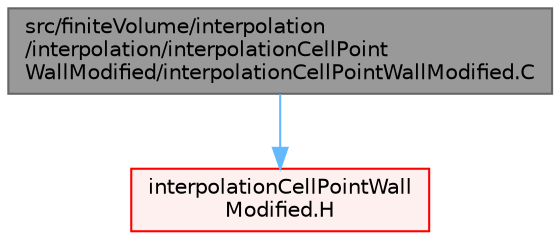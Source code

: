 digraph "src/finiteVolume/interpolation/interpolation/interpolationCellPointWallModified/interpolationCellPointWallModified.C"
{
 // LATEX_PDF_SIZE
  bgcolor="transparent";
  edge [fontname=Helvetica,fontsize=10,labelfontname=Helvetica,labelfontsize=10];
  node [fontname=Helvetica,fontsize=10,shape=box,height=0.2,width=0.4];
  Node1 [id="Node000001",label="src/finiteVolume/interpolation\l/interpolation/interpolationCellPoint\lWallModified/interpolationCellPointWallModified.C",height=0.2,width=0.4,color="gray40", fillcolor="grey60", style="filled", fontcolor="black",tooltip=" "];
  Node1 -> Node2 [id="edge1_Node000001_Node000002",color="steelblue1",style="solid",tooltip=" "];
  Node2 [id="Node000002",label="interpolationCellPointWall\lModified.H",height=0.2,width=0.4,color="red", fillcolor="#FFF0F0", style="filled",URL="$interpolationCellPointWallModified_8H.html",tooltip=" "];
}
